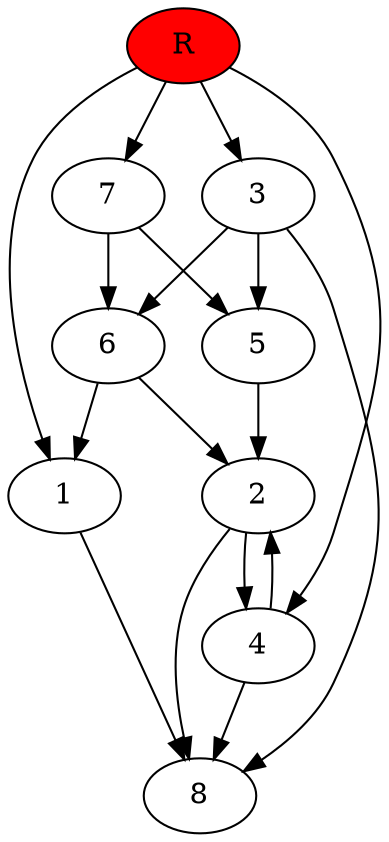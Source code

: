 digraph prb32596 {
	1
	2
	3
	4
	5
	6
	7
	8
	R [fillcolor="#ff0000" style=filled]
	1 -> 8
	2 -> 4
	2 -> 8
	3 -> 5
	3 -> 6
	3 -> 8
	4 -> 2
	4 -> 8
	5 -> 2
	6 -> 1
	6 -> 2
	7 -> 5
	7 -> 6
	R -> 1
	R -> 3
	R -> 4
	R -> 7
}
